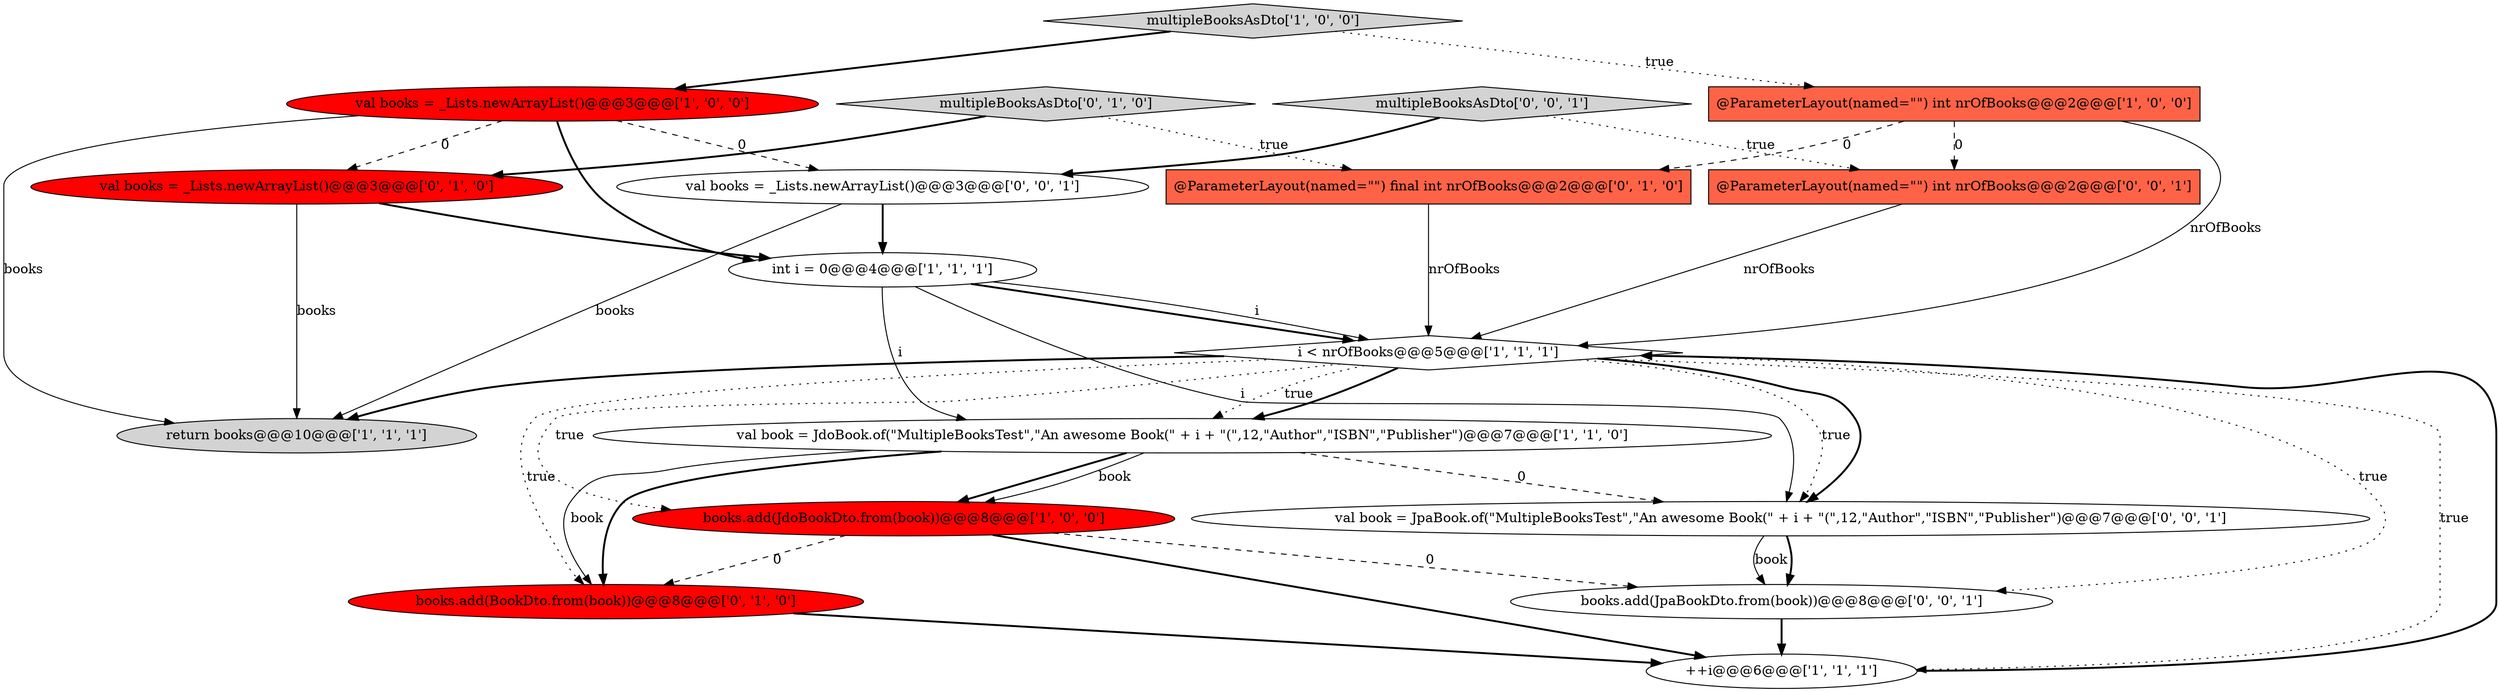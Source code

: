 digraph {
9 [style = filled, label = "@ParameterLayout(named=\"\") final int nrOfBooks@@@2@@@['0', '1', '0']", fillcolor = tomato, shape = box image = "AAA1AAABBB2BBB"];
15 [style = filled, label = "val books = _Lists.newArrayList()@@@3@@@['0', '0', '1']", fillcolor = white, shape = ellipse image = "AAA0AAABBB3BBB"];
7 [style = filled, label = "val book = JdoBook.of(\"MultipleBooksTest\",\"An awesome Book(\" + i + \"(\",12,\"Author\",\"ISBN\",\"Publisher\")@@@7@@@['1', '1', '0']", fillcolor = white, shape = ellipse image = "AAA0AAABBB1BBB"];
0 [style = filled, label = "return books@@@10@@@['1', '1', '1']", fillcolor = lightgray, shape = ellipse image = "AAA0AAABBB1BBB"];
2 [style = filled, label = "multipleBooksAsDto['1', '0', '0']", fillcolor = lightgray, shape = diamond image = "AAA0AAABBB1BBB"];
6 [style = filled, label = "val books = _Lists.newArrayList()@@@3@@@['1', '0', '0']", fillcolor = red, shape = ellipse image = "AAA1AAABBB1BBB"];
10 [style = filled, label = "multipleBooksAsDto['0', '1', '0']", fillcolor = lightgray, shape = diamond image = "AAA0AAABBB2BBB"];
16 [style = filled, label = "books.add(JpaBookDto.from(book))@@@8@@@['0', '0', '1']", fillcolor = white, shape = ellipse image = "AAA0AAABBB3BBB"];
5 [style = filled, label = "@ParameterLayout(named=\"\") int nrOfBooks@@@2@@@['1', '0', '0']", fillcolor = tomato, shape = box image = "AAA1AAABBB1BBB"];
8 [style = filled, label = "i < nrOfBooks@@@5@@@['1', '1', '1']", fillcolor = white, shape = diamond image = "AAA0AAABBB1BBB"];
1 [style = filled, label = "int i = 0@@@4@@@['1', '1', '1']", fillcolor = white, shape = ellipse image = "AAA0AAABBB1BBB"];
11 [style = filled, label = "val books = _Lists.newArrayList()@@@3@@@['0', '1', '0']", fillcolor = red, shape = ellipse image = "AAA1AAABBB2BBB"];
12 [style = filled, label = "books.add(BookDto.from(book))@@@8@@@['0', '1', '0']", fillcolor = red, shape = ellipse image = "AAA1AAABBB2BBB"];
17 [style = filled, label = "val book = JpaBook.of(\"MultipleBooksTest\",\"An awesome Book(\" + i + \"(\",12,\"Author\",\"ISBN\",\"Publisher\")@@@7@@@['0', '0', '1']", fillcolor = white, shape = ellipse image = "AAA0AAABBB3BBB"];
3 [style = filled, label = "books.add(JdoBookDto.from(book))@@@8@@@['1', '0', '0']", fillcolor = red, shape = ellipse image = "AAA1AAABBB1BBB"];
13 [style = filled, label = "multipleBooksAsDto['0', '0', '1']", fillcolor = lightgray, shape = diamond image = "AAA0AAABBB3BBB"];
14 [style = filled, label = "@ParameterLayout(named=\"\") int nrOfBooks@@@2@@@['0', '0', '1']", fillcolor = tomato, shape = box image = "AAA0AAABBB3BBB"];
4 [style = filled, label = "++i@@@6@@@['1', '1', '1']", fillcolor = white, shape = ellipse image = "AAA0AAABBB1BBB"];
17->16 [style = bold, label=""];
1->17 [style = solid, label="i"];
5->14 [style = dashed, label="0"];
1->8 [style = bold, label=""];
11->1 [style = bold, label=""];
7->12 [style = bold, label=""];
2->6 [style = bold, label=""];
7->17 [style = dashed, label="0"];
8->17 [style = dotted, label="true"];
8->16 [style = dotted, label="true"];
6->11 [style = dashed, label="0"];
3->16 [style = dashed, label="0"];
8->7 [style = dotted, label="true"];
5->9 [style = dashed, label="0"];
1->8 [style = solid, label="i"];
7->12 [style = solid, label="book"];
10->9 [style = dotted, label="true"];
3->4 [style = bold, label=""];
8->4 [style = dotted, label="true"];
8->3 [style = dotted, label="true"];
7->3 [style = bold, label=""];
8->7 [style = bold, label=""];
11->0 [style = solid, label="books"];
8->0 [style = bold, label=""];
17->16 [style = solid, label="book"];
8->17 [style = bold, label=""];
6->1 [style = bold, label=""];
10->11 [style = bold, label=""];
8->12 [style = dotted, label="true"];
3->12 [style = dashed, label="0"];
12->4 [style = bold, label=""];
6->15 [style = dashed, label="0"];
15->1 [style = bold, label=""];
15->0 [style = solid, label="books"];
6->0 [style = solid, label="books"];
14->8 [style = solid, label="nrOfBooks"];
4->8 [style = bold, label=""];
13->15 [style = bold, label=""];
16->4 [style = bold, label=""];
2->5 [style = dotted, label="true"];
13->14 [style = dotted, label="true"];
1->7 [style = solid, label="i"];
5->8 [style = solid, label="nrOfBooks"];
7->3 [style = solid, label="book"];
9->8 [style = solid, label="nrOfBooks"];
}
